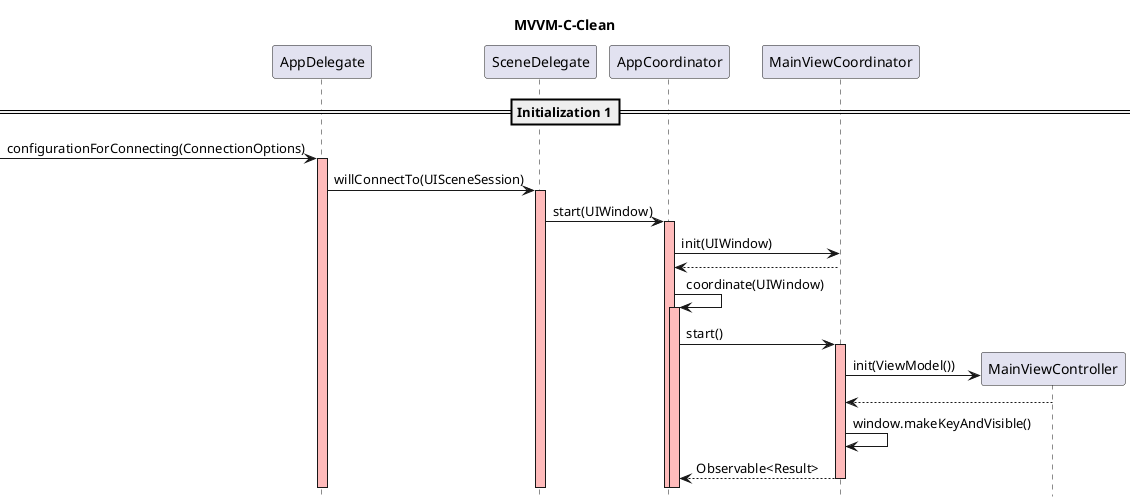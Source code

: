 @startuml
hide footbox
title MVVM-C-Clean

== Initialization 1==

->AppDelegate: configurationForConnecting(ConnectionOptions)

activate AppDelegate #FFBBBB
    AppDelegate->SceneDelegate: willConnectTo(UISceneSession)
    activate SceneDelegate #FFBBBB
        SceneDelegate->AppCoordinator: start(UIWindow)
        activate AppCoordinator #FFBBBB
            AppCoordinator->MainViewCoordinator: init(UIWindow)
            MainViewCoordinator-->AppCoordinator
            AppCoordinator->AppCoordinator: coordinate(UIWindow)
            activate AppCoordinator #FFBBBB
            AppCoordinator->MainViewCoordinator: start()
                activate MainViewCoordinator #FFBBBB
                    create MainViewController
                    MainViewCoordinator->MainViewController: init(ViewModel())
                    MainViewController-->MainViewCoordinator
                    MainViewCoordinator->MainViewCoordinator: window.makeKeyAndVisible()
                    return Observable<Result>
                'deactivate MainViewCoordinator
            'deactivate AppCoordinator
        'deactivate AppCoordinator
    'deactivate SceneDelegate #FFBBBB
'deactivate AppDelegate

@enduml
